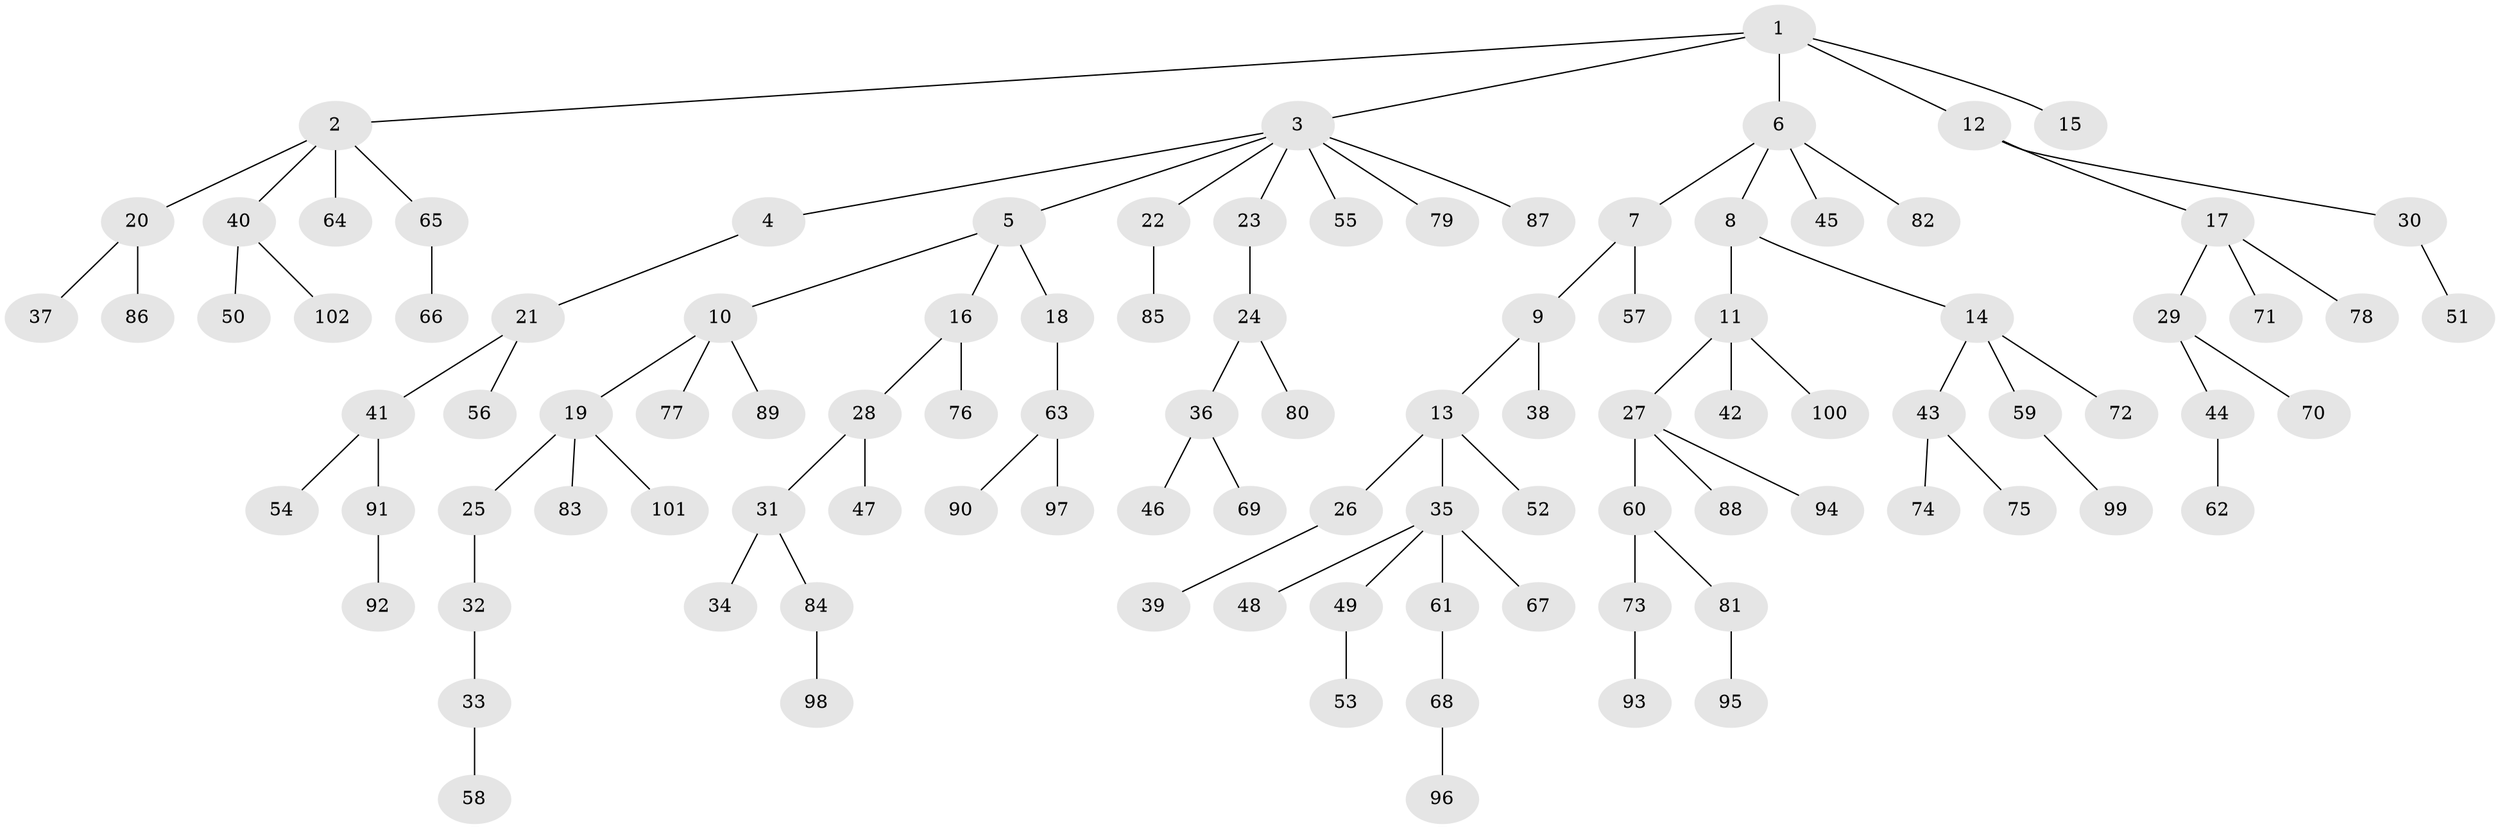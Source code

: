 // coarse degree distribution, {6: 0.03076923076923077, 4: 0.07692307692307693, 8: 0.015384615384615385, 3: 0.07692307692307693, 2: 0.26153846153846155, 5: 0.015384615384615385, 1: 0.5230769230769231}
// Generated by graph-tools (version 1.1) at 2025/24/03/03/25 07:24:08]
// undirected, 102 vertices, 101 edges
graph export_dot {
graph [start="1"]
  node [color=gray90,style=filled];
  1;
  2;
  3;
  4;
  5;
  6;
  7;
  8;
  9;
  10;
  11;
  12;
  13;
  14;
  15;
  16;
  17;
  18;
  19;
  20;
  21;
  22;
  23;
  24;
  25;
  26;
  27;
  28;
  29;
  30;
  31;
  32;
  33;
  34;
  35;
  36;
  37;
  38;
  39;
  40;
  41;
  42;
  43;
  44;
  45;
  46;
  47;
  48;
  49;
  50;
  51;
  52;
  53;
  54;
  55;
  56;
  57;
  58;
  59;
  60;
  61;
  62;
  63;
  64;
  65;
  66;
  67;
  68;
  69;
  70;
  71;
  72;
  73;
  74;
  75;
  76;
  77;
  78;
  79;
  80;
  81;
  82;
  83;
  84;
  85;
  86;
  87;
  88;
  89;
  90;
  91;
  92;
  93;
  94;
  95;
  96;
  97;
  98;
  99;
  100;
  101;
  102;
  1 -- 2;
  1 -- 3;
  1 -- 6;
  1 -- 12;
  1 -- 15;
  2 -- 20;
  2 -- 40;
  2 -- 64;
  2 -- 65;
  3 -- 4;
  3 -- 5;
  3 -- 22;
  3 -- 23;
  3 -- 55;
  3 -- 79;
  3 -- 87;
  4 -- 21;
  5 -- 10;
  5 -- 16;
  5 -- 18;
  6 -- 7;
  6 -- 8;
  6 -- 45;
  6 -- 82;
  7 -- 9;
  7 -- 57;
  8 -- 11;
  8 -- 14;
  9 -- 13;
  9 -- 38;
  10 -- 19;
  10 -- 77;
  10 -- 89;
  11 -- 27;
  11 -- 42;
  11 -- 100;
  12 -- 17;
  12 -- 30;
  13 -- 26;
  13 -- 35;
  13 -- 52;
  14 -- 43;
  14 -- 59;
  14 -- 72;
  16 -- 28;
  16 -- 76;
  17 -- 29;
  17 -- 71;
  17 -- 78;
  18 -- 63;
  19 -- 25;
  19 -- 83;
  19 -- 101;
  20 -- 37;
  20 -- 86;
  21 -- 41;
  21 -- 56;
  22 -- 85;
  23 -- 24;
  24 -- 36;
  24 -- 80;
  25 -- 32;
  26 -- 39;
  27 -- 60;
  27 -- 88;
  27 -- 94;
  28 -- 31;
  28 -- 47;
  29 -- 44;
  29 -- 70;
  30 -- 51;
  31 -- 34;
  31 -- 84;
  32 -- 33;
  33 -- 58;
  35 -- 48;
  35 -- 49;
  35 -- 61;
  35 -- 67;
  36 -- 46;
  36 -- 69;
  40 -- 50;
  40 -- 102;
  41 -- 54;
  41 -- 91;
  43 -- 74;
  43 -- 75;
  44 -- 62;
  49 -- 53;
  59 -- 99;
  60 -- 73;
  60 -- 81;
  61 -- 68;
  63 -- 90;
  63 -- 97;
  65 -- 66;
  68 -- 96;
  73 -- 93;
  81 -- 95;
  84 -- 98;
  91 -- 92;
}

